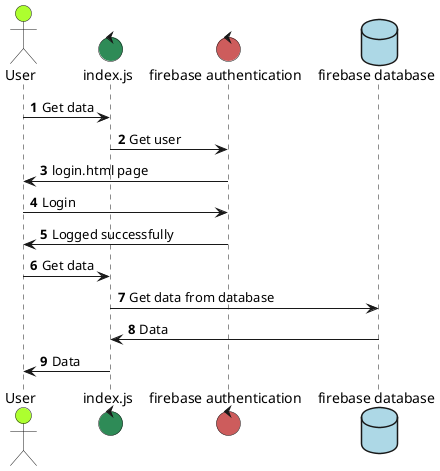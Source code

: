 @startuml sequence
autonumber
actor "User" as u #GreenYellow
control "index.js" as js #SeaGreen
control "firebase authentication" as auth #IndianRed
database "firebase database" as db #LightBlue
u -> js : Get data
js -> auth : Get user
auth -> u: login.html page
u -> auth : Login
auth -> u: Logged successfully
u -> js : Get data
js -> db : Get data from database
db -> js : Data
js -> u : Data
@enduml
